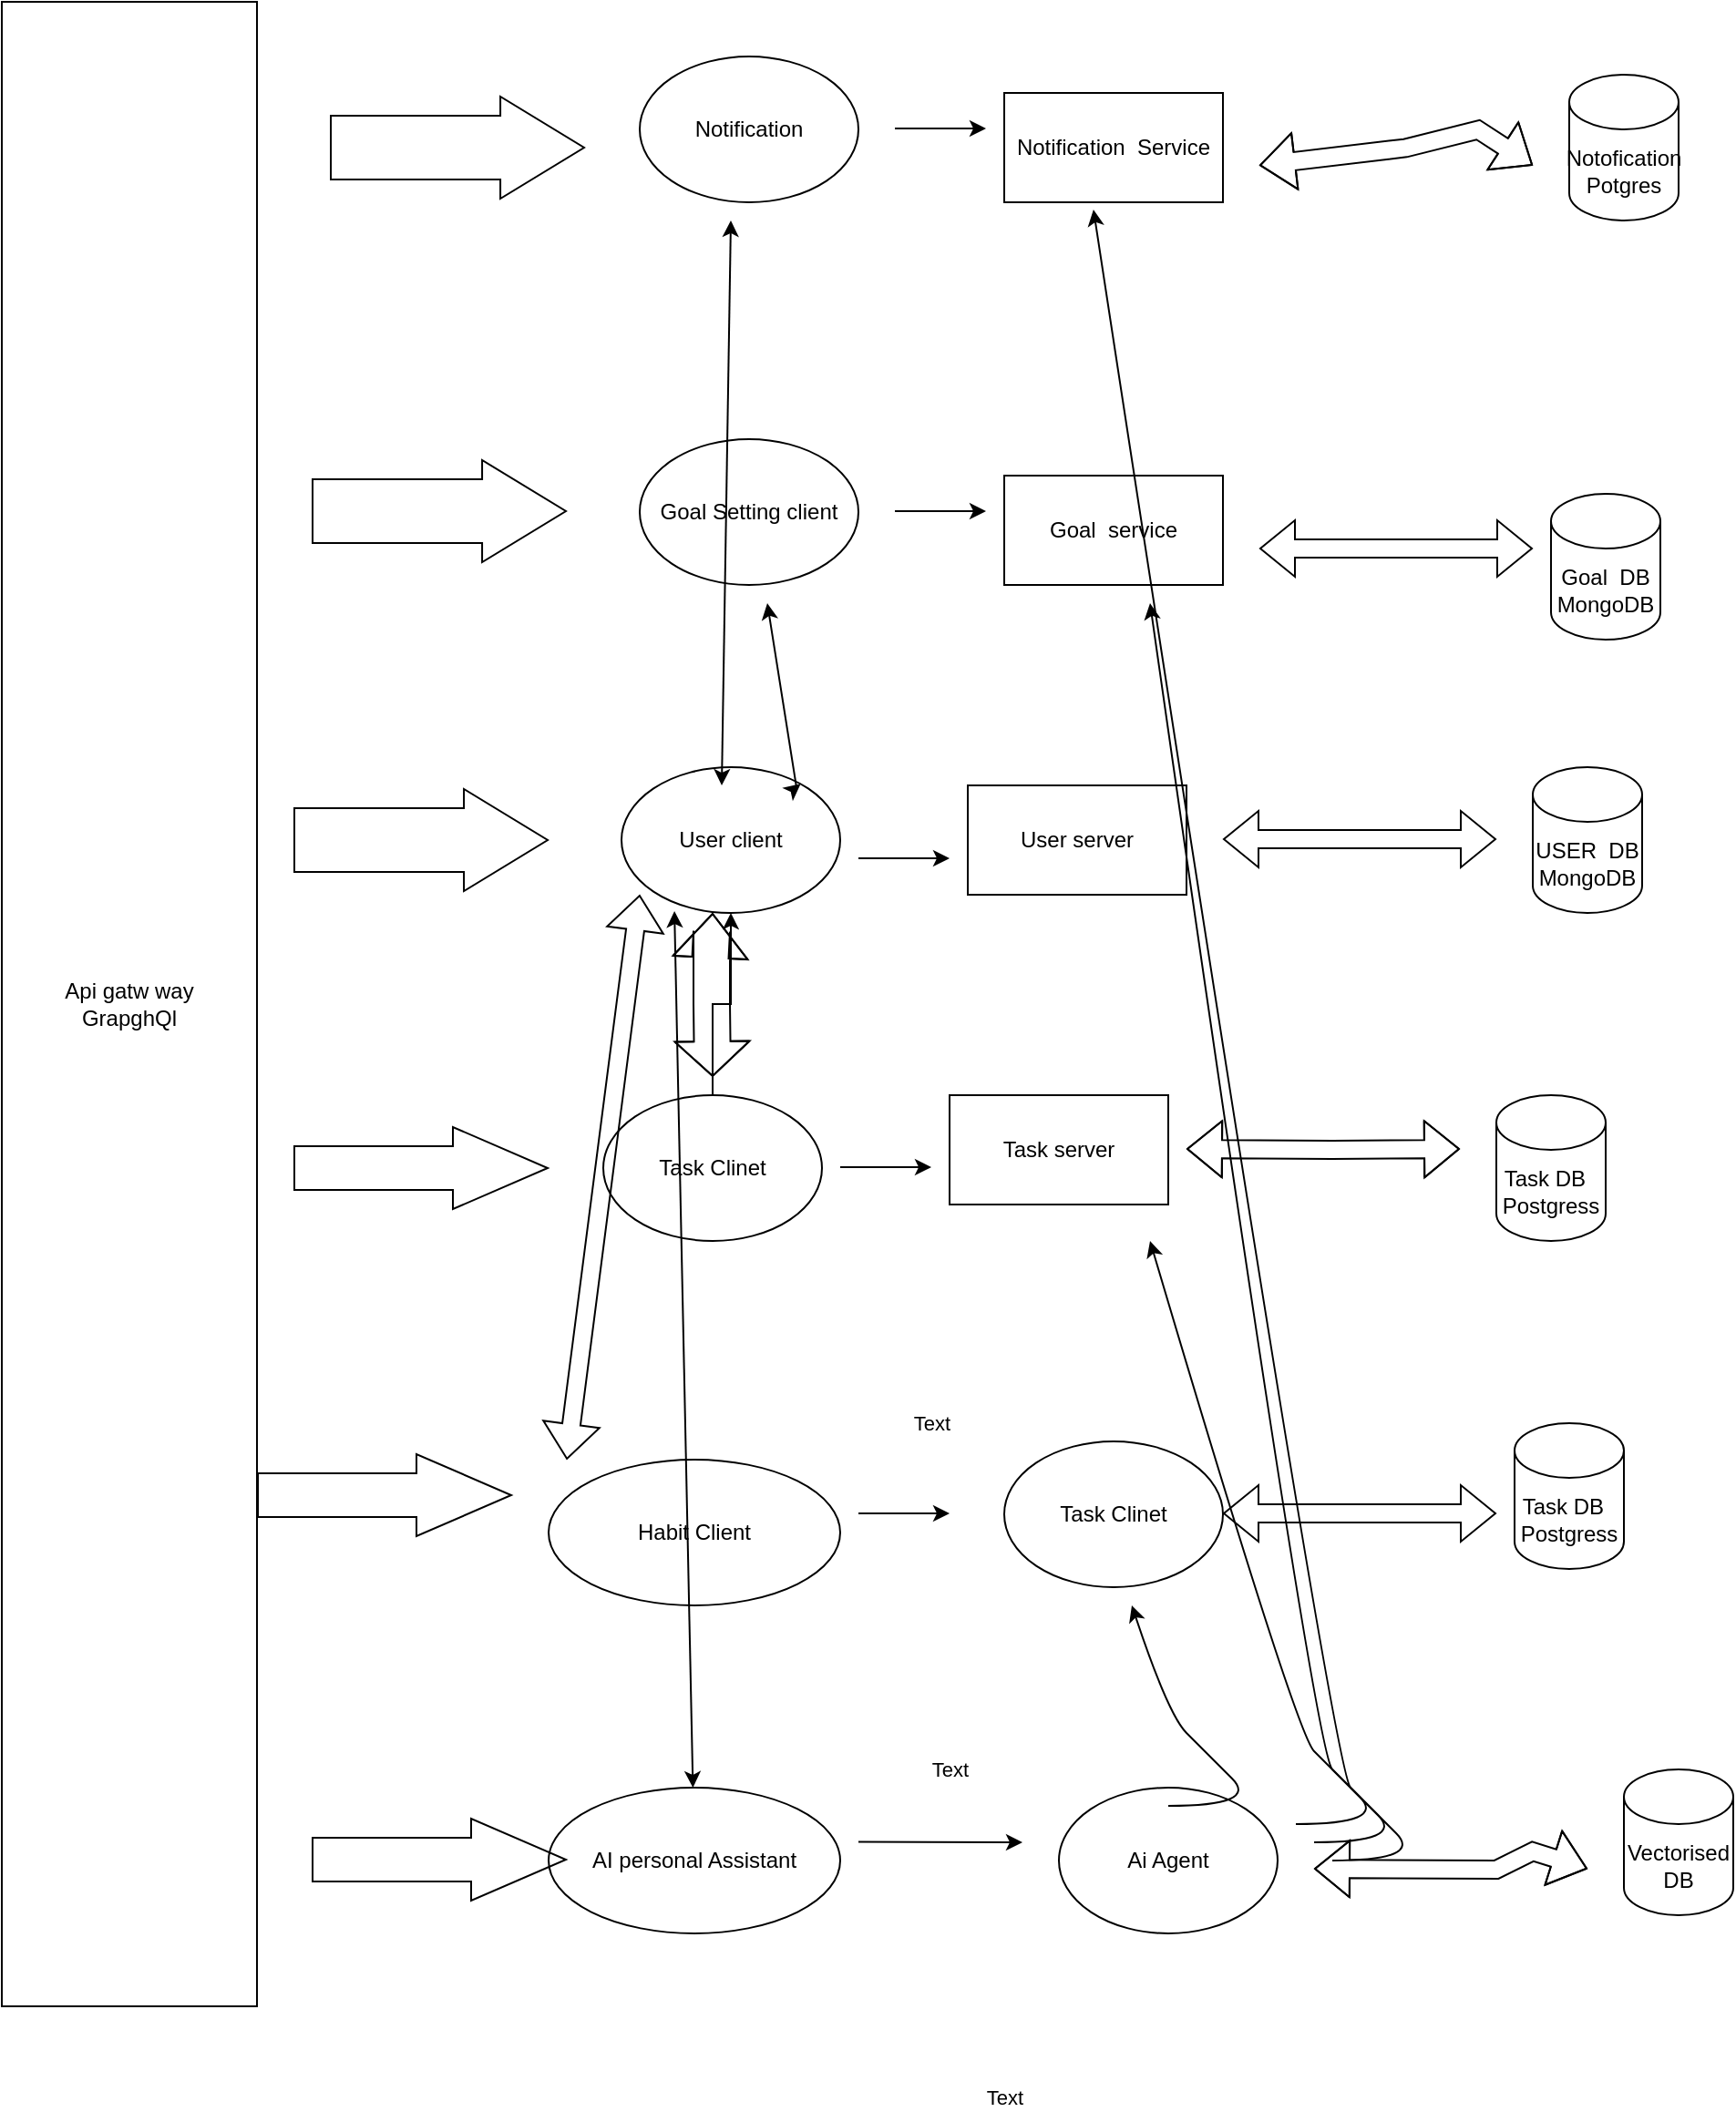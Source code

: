 <mxfile version="24.8.4">
  <diagram name="Page-1" id="emDAytaMX3nS4sPh439N">
    <mxGraphModel dx="1730" dy="1576" grid="1" gridSize="10" guides="1" tooltips="1" connect="1" arrows="1" fold="1" page="1" pageScale="1" pageWidth="850" pageHeight="1100" math="0" shadow="0">
      <root>
        <mxCell id="0" />
        <mxCell id="1" parent="0" />
        <mxCell id="cuTy743o3zG_0IkmYOJs-1" value="Api gatw way&lt;div&gt;GrapghQl&lt;/div&gt;" style="rounded=0;whiteSpace=wrap;html=1;" vertex="1" parent="1">
          <mxGeometry x="-850" y="-250" width="140" height="1100" as="geometry" />
        </mxCell>
        <mxCell id="cuTy743o3zG_0IkmYOJs-2" value="" style="shape=flexArrow;endArrow=classic;html=1;rounded=0;width=35;endSize=14.99;" edge="1" parent="1">
          <mxGeometry width="50" height="50" relative="1" as="geometry">
            <mxPoint x="-690" y="210" as="sourcePoint" />
            <mxPoint x="-550" y="210" as="targetPoint" />
          </mxGeometry>
        </mxCell>
        <mxCell id="cuTy743o3zG_0IkmYOJs-3" value="User client" style="ellipse;whiteSpace=wrap;html=1;" vertex="1" parent="1">
          <mxGeometry x="-510" y="170" width="120" height="80" as="geometry" />
        </mxCell>
        <mxCell id="cuTy743o3zG_0IkmYOJs-5" value="User server" style="rounded=0;whiteSpace=wrap;html=1;" vertex="1" parent="1">
          <mxGeometry x="-320" y="180" width="120" height="60" as="geometry" />
        </mxCell>
        <mxCell id="cuTy743o3zG_0IkmYOJs-6" value="" style="endArrow=classic;html=1;rounded=0;" edge="1" parent="1">
          <mxGeometry width="50" height="50" relative="1" as="geometry">
            <mxPoint x="-380" y="220" as="sourcePoint" />
            <mxPoint x="-330" y="220" as="targetPoint" />
          </mxGeometry>
        </mxCell>
        <mxCell id="cuTy743o3zG_0IkmYOJs-7" value="" style="shape=flexArrow;endArrow=classic;startArrow=classic;html=1;rounded=0;" edge="1" parent="1">
          <mxGeometry width="100" height="100" relative="1" as="geometry">
            <mxPoint x="-180" y="209.5" as="sourcePoint" />
            <mxPoint x="-30" y="209.5" as="targetPoint" />
          </mxGeometry>
        </mxCell>
        <mxCell id="cuTy743o3zG_0IkmYOJs-8" value="USER&amp;nbsp; DB&lt;div&gt;MongoDB&lt;/div&gt;" style="shape=cylinder3;whiteSpace=wrap;html=1;boundedLbl=1;backgroundOutline=1;size=15;" vertex="1" parent="1">
          <mxGeometry x="-10" y="170" width="60" height="80" as="geometry" />
        </mxCell>
        <mxCell id="cuTy743o3zG_0IkmYOJs-9" value="" style="shape=flexArrow;endArrow=classic;html=1;rounded=0;width=24;endSize=17;" edge="1" parent="1">
          <mxGeometry width="50" height="50" relative="1" as="geometry">
            <mxPoint x="-690" y="390" as="sourcePoint" />
            <mxPoint x="-550" y="390" as="targetPoint" />
          </mxGeometry>
        </mxCell>
        <mxCell id="cuTy743o3zG_0IkmYOJs-12" value="" style="edgeStyle=orthogonalEdgeStyle;rounded=0;orthogonalLoop=1;jettySize=auto;html=1;" edge="1" parent="1" source="cuTy743o3zG_0IkmYOJs-10" target="cuTy743o3zG_0IkmYOJs-3">
          <mxGeometry relative="1" as="geometry" />
        </mxCell>
        <mxCell id="cuTy743o3zG_0IkmYOJs-10" value="Task Clinet" style="ellipse;whiteSpace=wrap;html=1;" vertex="1" parent="1">
          <mxGeometry x="-520" y="350" width="120" height="80" as="geometry" />
        </mxCell>
        <mxCell id="cuTy743o3zG_0IkmYOJs-11" value="" style="shape=flexArrow;endArrow=classic;startArrow=classic;html=1;rounded=0;width=20;endSize=7.68;" edge="1" parent="1">
          <mxGeometry width="100" height="100" relative="1" as="geometry">
            <mxPoint x="-460" y="340" as="sourcePoint" />
            <mxPoint x="-460" y="250" as="targetPoint" />
            <Array as="points">
              <mxPoint x="-460.5" y="300" />
              <mxPoint x="-460.5" y="260" />
            </Array>
          </mxGeometry>
        </mxCell>
        <mxCell id="cuTy743o3zG_0IkmYOJs-15" value="" style="endArrow=classic;html=1;rounded=0;" edge="1" parent="1">
          <mxGeometry width="50" height="50" relative="1" as="geometry">
            <mxPoint x="-390" y="389.5" as="sourcePoint" />
            <mxPoint x="-340" y="389.5" as="targetPoint" />
          </mxGeometry>
        </mxCell>
        <mxCell id="cuTy743o3zG_0IkmYOJs-16" value="Text" style="edgeLabel;html=1;align=center;verticalAlign=middle;resizable=0;points=[];" vertex="1" connectable="0" parent="cuTy743o3zG_0IkmYOJs-15">
          <mxGeometry x="0.48" y="1" relative="1" as="geometry">
            <mxPoint x="13" y="141" as="offset" />
          </mxGeometry>
        </mxCell>
        <mxCell id="cuTy743o3zG_0IkmYOJs-17" value="Task server" style="rounded=0;whiteSpace=wrap;html=1;" vertex="1" parent="1">
          <mxGeometry x="-330" y="350" width="120" height="60" as="geometry" />
        </mxCell>
        <mxCell id="cuTy743o3zG_0IkmYOJs-18" value="" style="shape=flexArrow;endArrow=classic;startArrow=classic;html=1;rounded=0;" edge="1" parent="1">
          <mxGeometry width="100" height="100" relative="1" as="geometry">
            <mxPoint x="-200" y="379.5" as="sourcePoint" />
            <mxPoint x="-50" y="379.5" as="targetPoint" />
            <Array as="points">
              <mxPoint x="-120" y="380" />
            </Array>
          </mxGeometry>
        </mxCell>
        <mxCell id="cuTy743o3zG_0IkmYOJs-19" value="Task DB&amp;nbsp;&amp;nbsp;&lt;div&gt;Postgress&lt;/div&gt;" style="shape=cylinder3;whiteSpace=wrap;html=1;boundedLbl=1;backgroundOutline=1;size=15;" vertex="1" parent="1">
          <mxGeometry x="-30" y="350" width="60" height="80" as="geometry" />
        </mxCell>
        <mxCell id="cuTy743o3zG_0IkmYOJs-20" value="" style="shape=flexArrow;endArrow=classic;startArrow=classic;html=1;rounded=0;" edge="1" parent="1">
          <mxGeometry width="100" height="100" relative="1" as="geometry">
            <mxPoint x="-540" y="550" as="sourcePoint" />
            <mxPoint x="-500" y="240" as="targetPoint" />
          </mxGeometry>
        </mxCell>
        <mxCell id="cuTy743o3zG_0IkmYOJs-21" value="Habit Client" style="ellipse;whiteSpace=wrap;html=1;" vertex="1" parent="1">
          <mxGeometry x="-550" y="550" width="160" height="80" as="geometry" />
        </mxCell>
        <mxCell id="cuTy743o3zG_0IkmYOJs-22" value="Task Clinet" style="ellipse;whiteSpace=wrap;html=1;" vertex="1" parent="1">
          <mxGeometry x="-300" y="540" width="120" height="80" as="geometry" />
        </mxCell>
        <mxCell id="cuTy743o3zG_0IkmYOJs-23" value="" style="endArrow=classic;html=1;rounded=0;" edge="1" parent="1">
          <mxGeometry width="50" height="50" relative="1" as="geometry">
            <mxPoint x="-380" y="579.5" as="sourcePoint" />
            <mxPoint x="-330" y="579.5" as="targetPoint" />
            <Array as="points" />
          </mxGeometry>
        </mxCell>
        <mxCell id="cuTy743o3zG_0IkmYOJs-24" value="Text" style="edgeLabel;html=1;align=center;verticalAlign=middle;resizable=0;points=[];" vertex="1" connectable="0" parent="cuTy743o3zG_0IkmYOJs-23">
          <mxGeometry x="0.48" y="1" relative="1" as="geometry">
            <mxPoint x="13" y="141" as="offset" />
          </mxGeometry>
        </mxCell>
        <mxCell id="cuTy743o3zG_0IkmYOJs-25" value="" style="shape=flexArrow;endArrow=classic;startArrow=classic;html=1;rounded=0;" edge="1" parent="1">
          <mxGeometry width="100" height="100" relative="1" as="geometry">
            <mxPoint x="-180" y="579.5" as="sourcePoint" />
            <mxPoint x="-30" y="579.5" as="targetPoint" />
            <Array as="points" />
          </mxGeometry>
        </mxCell>
        <mxCell id="cuTy743o3zG_0IkmYOJs-26" value="Task DB&amp;nbsp;&amp;nbsp;&lt;div&gt;Postgress&lt;/div&gt;" style="shape=cylinder3;whiteSpace=wrap;html=1;boundedLbl=1;backgroundOutline=1;size=15;" vertex="1" parent="1">
          <mxGeometry x="-20" y="530" width="60" height="80" as="geometry" />
        </mxCell>
        <mxCell id="cuTy743o3zG_0IkmYOJs-27" value="Goal Setting&lt;span style=&quot;color: rgba(0, 0, 0, 0); font-family: monospace; font-size: 0px; text-align: start; text-wrap-mode: nowrap;&quot;&gt;%3CmxGraphModel%3E%3Croot%3E%3CmxCell%20id%3D%220%22%2F%3E%3CmxCell%20id%3D%221%22%20parent%3D%220%22%2F%3E%3CmxCell%20id%3D%222%22%20value%3D%22User%20client%22%20style%3D%22ellipse%3BwhiteSpace%3Dwrap%3Bhtml%3D1%3B%22%20vertex%3D%221%22%20parent%3D%221%22%3E%3CmxGeometry%20x%3D%22-510%22%20y%3D%22170%22%20width%3D%22120%22%20height%3D%2280%22%20as%3D%22geometry%22%2F%3E%3C%2FmxCell%3E%3C%2Froot%3E%3C%2FmxGraphModel%3E&lt;/span&gt;&amp;nbsp;clie&lt;span style=&quot;color: rgba(0, 0, 0, 0); font-family: monospace; font-size: 0px; text-align: start; text-wrap-mode: nowrap;&quot;&gt;%3CmxGraphModel%3E%3Croot%3E%3CmxCell%20id%3D%220%22%2F%3E%3CmxCell%20id%3D%221%22%20parent%3D%220%22%2F%3E%3CmxCell%20id%3D%222%22%20value%3D%22User%20client%22%20style%3D%22ellipse%3BwhiteSpace%3Dwrap%3Bhtml%3D1%3B%22%20vertex%3D%221%22%20parent%3D%221%22%3E%3CmxGeometry%20x%3D%22-510%22%20y%3D%22170%22%20width%3D%22120%22%20height%3D%2280%22%20as%3D%22geometry%22%2F%3E%3C%2FmxCell%3E%3C%2Froot%3E%3C%2FmxGraphModel%3E&lt;/span&gt;nt" style="ellipse;whiteSpace=wrap;html=1;" vertex="1" parent="1">
          <mxGeometry x="-500" y="-10" width="120" height="80" as="geometry" />
        </mxCell>
        <mxCell id="cuTy743o3zG_0IkmYOJs-28" value="Notification" style="ellipse;whiteSpace=wrap;html=1;" vertex="1" parent="1">
          <mxGeometry x="-500" y="-220" width="120" height="80" as="geometry" />
        </mxCell>
        <mxCell id="cuTy743o3zG_0IkmYOJs-29" value="AI personal Assistant" style="ellipse;whiteSpace=wrap;html=1;" vertex="1" parent="1">
          <mxGeometry x="-550" y="730" width="160" height="80" as="geometry" />
        </mxCell>
        <mxCell id="cuTy743o3zG_0IkmYOJs-30" value="Ai Agent" style="ellipse;whiteSpace=wrap;html=1;" vertex="1" parent="1">
          <mxGeometry x="-270" y="730" width="120" height="80" as="geometry" />
        </mxCell>
        <mxCell id="cuTy743o3zG_0IkmYOJs-31" value="" style="shape=flexArrow;endArrow=classic;startArrow=classic;html=1;rounded=0;" edge="1" parent="1">
          <mxGeometry width="100" height="100" relative="1" as="geometry">
            <mxPoint x="-130" y="774.5" as="sourcePoint" />
            <mxPoint x="20" y="774.5" as="targetPoint" />
            <Array as="points">
              <mxPoint x="-30" y="775" />
              <mxPoint x="-10" y="765" />
            </Array>
          </mxGeometry>
        </mxCell>
        <mxCell id="cuTy743o3zG_0IkmYOJs-32" value="Vectorised DB" style="shape=cylinder3;whiteSpace=wrap;html=1;boundedLbl=1;backgroundOutline=1;size=15;" vertex="1" parent="1">
          <mxGeometry x="40" y="720" width="60" height="80" as="geometry" />
        </mxCell>
        <mxCell id="cuTy743o3zG_0IkmYOJs-33" value="" style="endArrow=classic;startArrow=classic;html=1;rounded=0;entryX=0.242;entryY=0.988;entryDx=0;entryDy=0;entryPerimeter=0;" edge="1" parent="1" source="cuTy743o3zG_0IkmYOJs-29" target="cuTy743o3zG_0IkmYOJs-3">
          <mxGeometry width="50" height="50" relative="1" as="geometry">
            <mxPoint x="-530" y="390" as="sourcePoint" />
            <mxPoint x="-480" y="340" as="targetPoint" />
          </mxGeometry>
        </mxCell>
        <mxCell id="cuTy743o3zG_0IkmYOJs-34" value="" style="endArrow=classic;html=1;rounded=0;" edge="1" parent="1">
          <mxGeometry width="50" height="50" relative="1" as="geometry">
            <mxPoint x="-380" y="759.75" as="sourcePoint" />
            <mxPoint x="-290" y="760" as="targetPoint" />
            <Array as="points" />
          </mxGeometry>
        </mxCell>
        <mxCell id="cuTy743o3zG_0IkmYOJs-35" value="Text" style="edgeLabel;html=1;align=center;verticalAlign=middle;resizable=0;points=[];" vertex="1" connectable="0" parent="cuTy743o3zG_0IkmYOJs-34">
          <mxGeometry x="0.48" y="1" relative="1" as="geometry">
            <mxPoint x="13" y="141" as="offset" />
          </mxGeometry>
        </mxCell>
        <mxCell id="cuTy743o3zG_0IkmYOJs-36" value="" style="shape=flexArrow;endArrow=classic;html=1;rounded=0;width=24;endSize=17;" edge="1" parent="1">
          <mxGeometry width="50" height="50" relative="1" as="geometry">
            <mxPoint x="-680" y="769.5" as="sourcePoint" />
            <mxPoint x="-540" y="769.5" as="targetPoint" />
          </mxGeometry>
        </mxCell>
        <mxCell id="cuTy743o3zG_0IkmYOJs-37" value="" style="shape=flexArrow;endArrow=classic;html=1;rounded=0;width=24;endSize=17;" edge="1" parent="1">
          <mxGeometry width="50" height="50" relative="1" as="geometry">
            <mxPoint x="-710" y="569.5" as="sourcePoint" />
            <mxPoint x="-570" y="569.5" as="targetPoint" />
          </mxGeometry>
        </mxCell>
        <mxCell id="cuTy743o3zG_0IkmYOJs-38" value="" style="shape=flexArrow;endArrow=classic;html=1;rounded=0;width=35;endSize=14.99;" edge="1" parent="1">
          <mxGeometry width="50" height="50" relative="1" as="geometry">
            <mxPoint x="-680" y="29.5" as="sourcePoint" />
            <mxPoint x="-540" y="29.5" as="targetPoint" />
          </mxGeometry>
        </mxCell>
        <mxCell id="cuTy743o3zG_0IkmYOJs-39" value="" style="shape=flexArrow;endArrow=classic;html=1;rounded=0;width=35;endSize=14.99;" edge="1" parent="1">
          <mxGeometry width="50" height="50" relative="1" as="geometry">
            <mxPoint x="-670" y="-170" as="sourcePoint" />
            <mxPoint x="-530" y="-170" as="targetPoint" />
          </mxGeometry>
        </mxCell>
        <mxCell id="cuTy743o3zG_0IkmYOJs-40" value="" style="endArrow=classic;html=1;rounded=0;" edge="1" parent="1">
          <mxGeometry width="50" height="50" relative="1" as="geometry">
            <mxPoint x="-360" y="29.5" as="sourcePoint" />
            <mxPoint x="-310" y="29.5" as="targetPoint" />
          </mxGeometry>
        </mxCell>
        <mxCell id="cuTy743o3zG_0IkmYOJs-41" value="" style="endArrow=classic;html=1;rounded=0;" edge="1" parent="1">
          <mxGeometry width="50" height="50" relative="1" as="geometry">
            <mxPoint x="-360" y="-180.5" as="sourcePoint" />
            <mxPoint x="-310" y="-180.5" as="targetPoint" />
          </mxGeometry>
        </mxCell>
        <mxCell id="cuTy743o3zG_0IkmYOJs-42" value="Goal&amp;nbsp; service" style="rounded=0;whiteSpace=wrap;html=1;" vertex="1" parent="1">
          <mxGeometry x="-300" y="10" width="120" height="60" as="geometry" />
        </mxCell>
        <mxCell id="cuTy743o3zG_0IkmYOJs-43" value="Notification&amp;nbsp; Service" style="rounded=0;whiteSpace=wrap;html=1;" vertex="1" parent="1">
          <mxGeometry x="-300" y="-200" width="120" height="60" as="geometry" />
        </mxCell>
        <mxCell id="cuTy743o3zG_0IkmYOJs-44" value="" style="shape=flexArrow;endArrow=classic;startArrow=classic;html=1;rounded=0;" edge="1" parent="1">
          <mxGeometry width="100" height="100" relative="1" as="geometry">
            <mxPoint x="-160" y="50" as="sourcePoint" />
            <mxPoint x="-10" y="50" as="targetPoint" />
          </mxGeometry>
        </mxCell>
        <mxCell id="cuTy743o3zG_0IkmYOJs-45" value="" style="shape=flexArrow;endArrow=classic;startArrow=classic;html=1;rounded=0;" edge="1" parent="1">
          <mxGeometry width="100" height="100" relative="1" as="geometry">
            <mxPoint x="-160" y="-160.25" as="sourcePoint" />
            <mxPoint x="-10" y="-160.25" as="targetPoint" />
            <Array as="points">
              <mxPoint x="-80" y="-169.75" />
              <mxPoint x="-40" y="-179.75" />
            </Array>
          </mxGeometry>
        </mxCell>
        <mxCell id="cuTy743o3zG_0IkmYOJs-46" value="Goal&amp;nbsp; DB&lt;div&gt;MongoDB&lt;/div&gt;" style="shape=cylinder3;whiteSpace=wrap;html=1;boundedLbl=1;backgroundOutline=1;size=15;" vertex="1" parent="1">
          <mxGeometry y="20" width="60" height="80" as="geometry" />
        </mxCell>
        <mxCell id="cuTy743o3zG_0IkmYOJs-47" value="Notofication Potgres" style="shape=cylinder3;whiteSpace=wrap;html=1;boundedLbl=1;backgroundOutline=1;size=15;" vertex="1" parent="1">
          <mxGeometry x="10" y="-210" width="60" height="80" as="geometry" />
        </mxCell>
        <mxCell id="cuTy743o3zG_0IkmYOJs-48" value="" style="endArrow=classic;startArrow=classic;html=1;rounded=0;" edge="1" parent="1">
          <mxGeometry width="50" height="50" relative="1" as="geometry">
            <mxPoint x="-455" y="180" as="sourcePoint" />
            <mxPoint x="-450" y="-130" as="targetPoint" />
          </mxGeometry>
        </mxCell>
        <mxCell id="cuTy743o3zG_0IkmYOJs-49" value="" style="endArrow=classic;startArrow=classic;html=1;rounded=0;" edge="1" parent="1" source="cuTy743o3zG_0IkmYOJs-3">
          <mxGeometry width="50" height="50" relative="1" as="geometry">
            <mxPoint x="-415" y="381" as="sourcePoint" />
            <mxPoint x="-430" y="80" as="targetPoint" />
            <Array as="points">
              <mxPoint x="-414" y="181" />
            </Array>
          </mxGeometry>
        </mxCell>
        <mxCell id="cuTy743o3zG_0IkmYOJs-51" value="" style="curved=1;endArrow=classic;html=1;rounded=0;" edge="1" parent="1">
          <mxGeometry width="50" height="50" relative="1" as="geometry">
            <mxPoint x="-210" y="740" as="sourcePoint" />
            <mxPoint x="-230" y="630" as="targetPoint" />
            <Array as="points">
              <mxPoint x="-160" y="740" />
              <mxPoint x="-190" y="710" />
              <mxPoint x="-210" y="690" />
            </Array>
          </mxGeometry>
        </mxCell>
        <mxCell id="cuTy743o3zG_0IkmYOJs-52" value="" style="curved=1;endArrow=classic;html=1;rounded=0;" edge="1" parent="1">
          <mxGeometry width="50" height="50" relative="1" as="geometry">
            <mxPoint x="-140" y="750" as="sourcePoint" />
            <mxPoint x="-220" y="430" as="targetPoint" />
            <Array as="points">
              <mxPoint x="-90" y="750" />
              <mxPoint x="-120" y="720" />
              <mxPoint x="-140" y="700" />
            </Array>
          </mxGeometry>
        </mxCell>
        <mxCell id="cuTy743o3zG_0IkmYOJs-53" value="" style="curved=1;endArrow=classic;html=1;rounded=0;" edge="1" parent="1">
          <mxGeometry width="50" height="50" relative="1" as="geometry">
            <mxPoint x="-130" y="760" as="sourcePoint" />
            <mxPoint x="-220" y="80" as="targetPoint" />
            <Array as="points">
              <mxPoint x="-80" y="760" />
              <mxPoint x="-110" y="730" />
              <mxPoint x="-130" y="710" />
            </Array>
          </mxGeometry>
        </mxCell>
        <mxCell id="cuTy743o3zG_0IkmYOJs-54" value="" style="curved=1;endArrow=classic;html=1;rounded=0;entryX=0.408;entryY=1.067;entryDx=0;entryDy=0;entryPerimeter=0;" edge="1" parent="1" target="cuTy743o3zG_0IkmYOJs-43">
          <mxGeometry width="50" height="50" relative="1" as="geometry">
            <mxPoint x="-120" y="770" as="sourcePoint" />
            <mxPoint x="-200" y="450" as="targetPoint" />
            <Array as="points">
              <mxPoint x="-70" y="770" />
              <mxPoint x="-100" y="740" />
              <mxPoint x="-120" y="720" />
            </Array>
          </mxGeometry>
        </mxCell>
      </root>
    </mxGraphModel>
  </diagram>
</mxfile>
